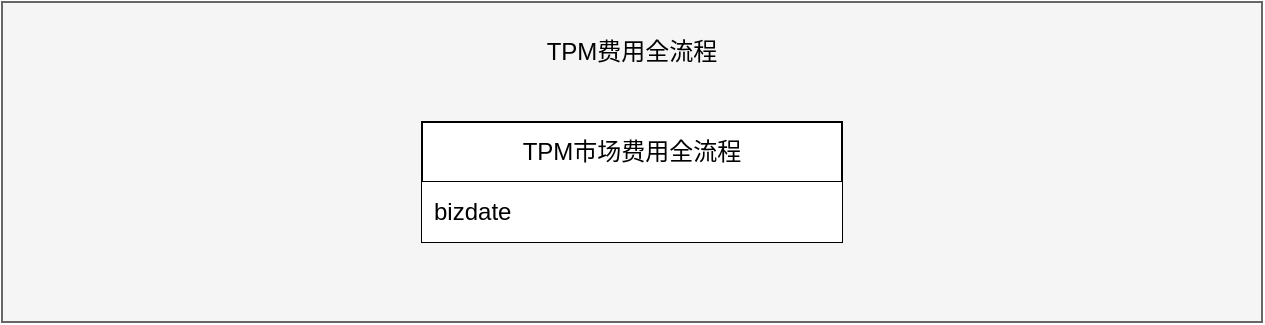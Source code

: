 <mxfile version="22.0.7" type="github">
  <diagram name="第 1 页" id="kK8LRR3wM4DtLDwokK4c">
    <mxGraphModel dx="936" dy="474" grid="1" gridSize="10" guides="1" tooltips="1" connect="1" arrows="1" fold="1" page="1" pageScale="1" pageWidth="827" pageHeight="1169" math="0" shadow="0">
      <root>
        <mxCell id="0" />
        <mxCell id="1" parent="0" />
        <mxCell id="uI9pfuBBkzXBU3NGgM5a-1" value="" style="rounded=0;whiteSpace=wrap;html=1;fillColor=#f5f5f5;fontColor=#333333;strokeColor=#666666;" vertex="1" parent="1">
          <mxGeometry x="40" y="40" width="630" height="160" as="geometry" />
        </mxCell>
        <mxCell id="uI9pfuBBkzXBU3NGgM5a-2" value="TPM市场费用全流程" style="swimlane;fontStyle=0;childLayout=stackLayout;horizontal=1;startSize=30;horizontalStack=0;resizeParent=1;resizeParentMax=0;resizeLast=0;collapsible=1;marginBottom=0;whiteSpace=wrap;html=1;" vertex="1" parent="1">
          <mxGeometry x="250" y="100" width="210" height="60" as="geometry" />
        </mxCell>
        <mxCell id="uI9pfuBBkzXBU3NGgM5a-3" value="bizdate" style="text;strokeColor=none;fillColor=default;align=left;verticalAlign=middle;spacingLeft=4;spacingRight=4;overflow=hidden;points=[[0,0.5],[1,0.5]];portConstraint=eastwest;rotatable=0;whiteSpace=wrap;html=1;" vertex="1" parent="uI9pfuBBkzXBU3NGgM5a-2">
          <mxGeometry y="30" width="210" height="30" as="geometry" />
        </mxCell>
        <mxCell id="uI9pfuBBkzXBU3NGgM5a-7" value="TPM费用全流程" style="text;html=1;strokeColor=none;fillColor=none;align=center;verticalAlign=middle;whiteSpace=wrap;rounded=0;" vertex="1" parent="1">
          <mxGeometry x="297" y="50" width="116" height="30" as="geometry" />
        </mxCell>
      </root>
    </mxGraphModel>
  </diagram>
</mxfile>
